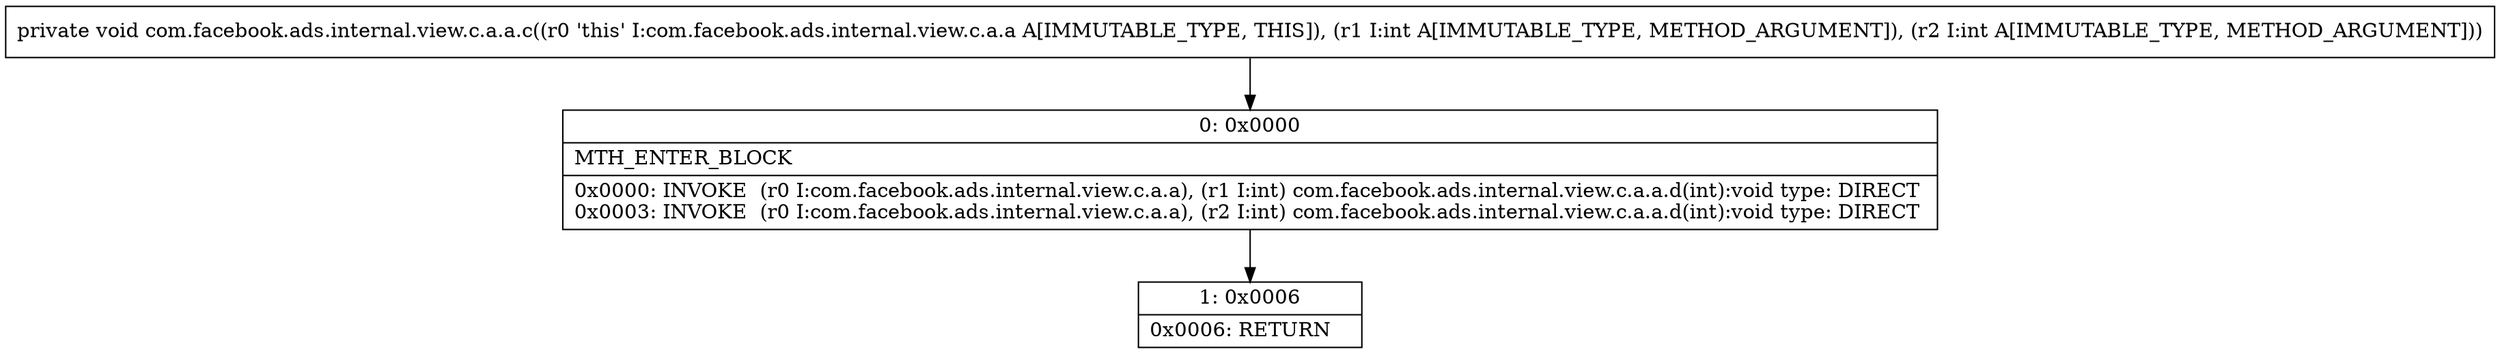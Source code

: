 digraph "CFG forcom.facebook.ads.internal.view.c.a.a.c(II)V" {
Node_0 [shape=record,label="{0\:\ 0x0000|MTH_ENTER_BLOCK\l|0x0000: INVOKE  (r0 I:com.facebook.ads.internal.view.c.a.a), (r1 I:int) com.facebook.ads.internal.view.c.a.a.d(int):void type: DIRECT \l0x0003: INVOKE  (r0 I:com.facebook.ads.internal.view.c.a.a), (r2 I:int) com.facebook.ads.internal.view.c.a.a.d(int):void type: DIRECT \l}"];
Node_1 [shape=record,label="{1\:\ 0x0006|0x0006: RETURN   \l}"];
MethodNode[shape=record,label="{private void com.facebook.ads.internal.view.c.a.a.c((r0 'this' I:com.facebook.ads.internal.view.c.a.a A[IMMUTABLE_TYPE, THIS]), (r1 I:int A[IMMUTABLE_TYPE, METHOD_ARGUMENT]), (r2 I:int A[IMMUTABLE_TYPE, METHOD_ARGUMENT])) }"];
MethodNode -> Node_0;
Node_0 -> Node_1;
}

